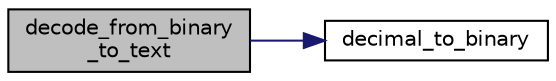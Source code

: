 digraph "decode_from_binary_to_text"
{
 // LATEX_PDF_SIZE
  edge [fontname="Helvetica",fontsize="10",labelfontname="Helvetica",labelfontsize="10"];
  node [fontname="Helvetica",fontsize="10",shape=record];
  rankdir="LR";
  Node1 [label="decode_from_binary\l_to_text",height=0.2,width=0.4,color="black", fillcolor="grey75", style="filled", fontcolor="black",tooltip=" "];
  Node1 -> Node2 [color="midnightblue",fontsize="10",style="solid",fontname="Helvetica"];
  Node2 [label="decimal_to_binary",height=0.2,width=0.4,color="black", fillcolor="white", style="filled",URL="$_helpers_8cpp.html#a6df5ebbafa5429748f30924fb6120df1",tooltip=" "];
}
